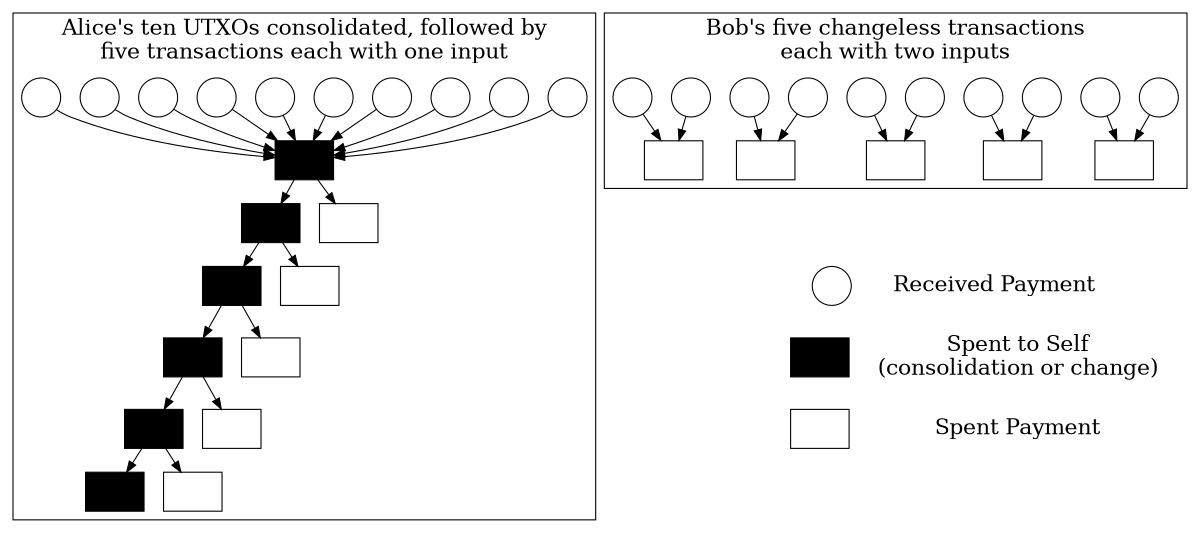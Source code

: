digraph cons_vs_changeless {

size="8,4"
rankdir=TB
ranksep = 0.3;

graph [ fontsize = 20 ];
node [ shape = "box", fontsize = 20 ];

{
  // Spend-to-selfs
  node [ style = "filled", fillcolor = "black", label = "" ]
  ac1;
  asc1;
  asc2;
  asc3;
  asc4;
  asc5;

  sse;
}

{
  // Spend-to-others
  node [ style = "filled", fillcolor = "white", label = "" ]
  soe;

  bs1;
  bs2;
  bs3;
  bs4;
  bs5;

  as1;
  as2;
  as3;
  as4;
  as5;
}

{
  // Received payments
  node [ shape = "circle", label = "" ];

  b1;
  b2;
  b3;
  b4;
  b5;
  b6;
  b7;
  b8;
  b9;
  b10;

  a1;
  a2;
  a3;
  a4;
  a5;
  a6;
  a7;
  a8;
  a9;
  a10;

  lre;

}

subgraph cluster_alice {
  label = "Alice's ten UTXOs consolidated, followed by\nfive transactions each with one input"

  a1, a2, a3, a4, a5, a6, a7, a8, a9, a10 -> ac1;

  ac1 -> as1, asc1;
  asc1 -> as2, asc2;
  asc2 -> as3, asc3;
  asc3 -> as4, asc4;
  asc4 -> as5, asc5;
}

subgraph cluster_bob {
  label = "Bob's five changeless transactions\neach with two inputs"

  b1, b2 -> bs1;
  b3, b4 -> bs2;
  b5, b6 -> bs3;
  b7, b8 -> bs4;
  b9, b10 -> bs5;
}

foo [ style = "invis" ];
lrl [ shape = "none", label = "Received Payment" ];
ssl [ shape = "none", label = "Spent to Self\n(consolidation or change)" ];
sol [ shape = "none", label = "Spent Payment" ];

{
  edge [ style = "invis" ];

  bs3 -> foo -> lre, lrl;
  lrl -> ssl; lre -> sse;
  ssl -> sol; sse -> soe;
}


}
